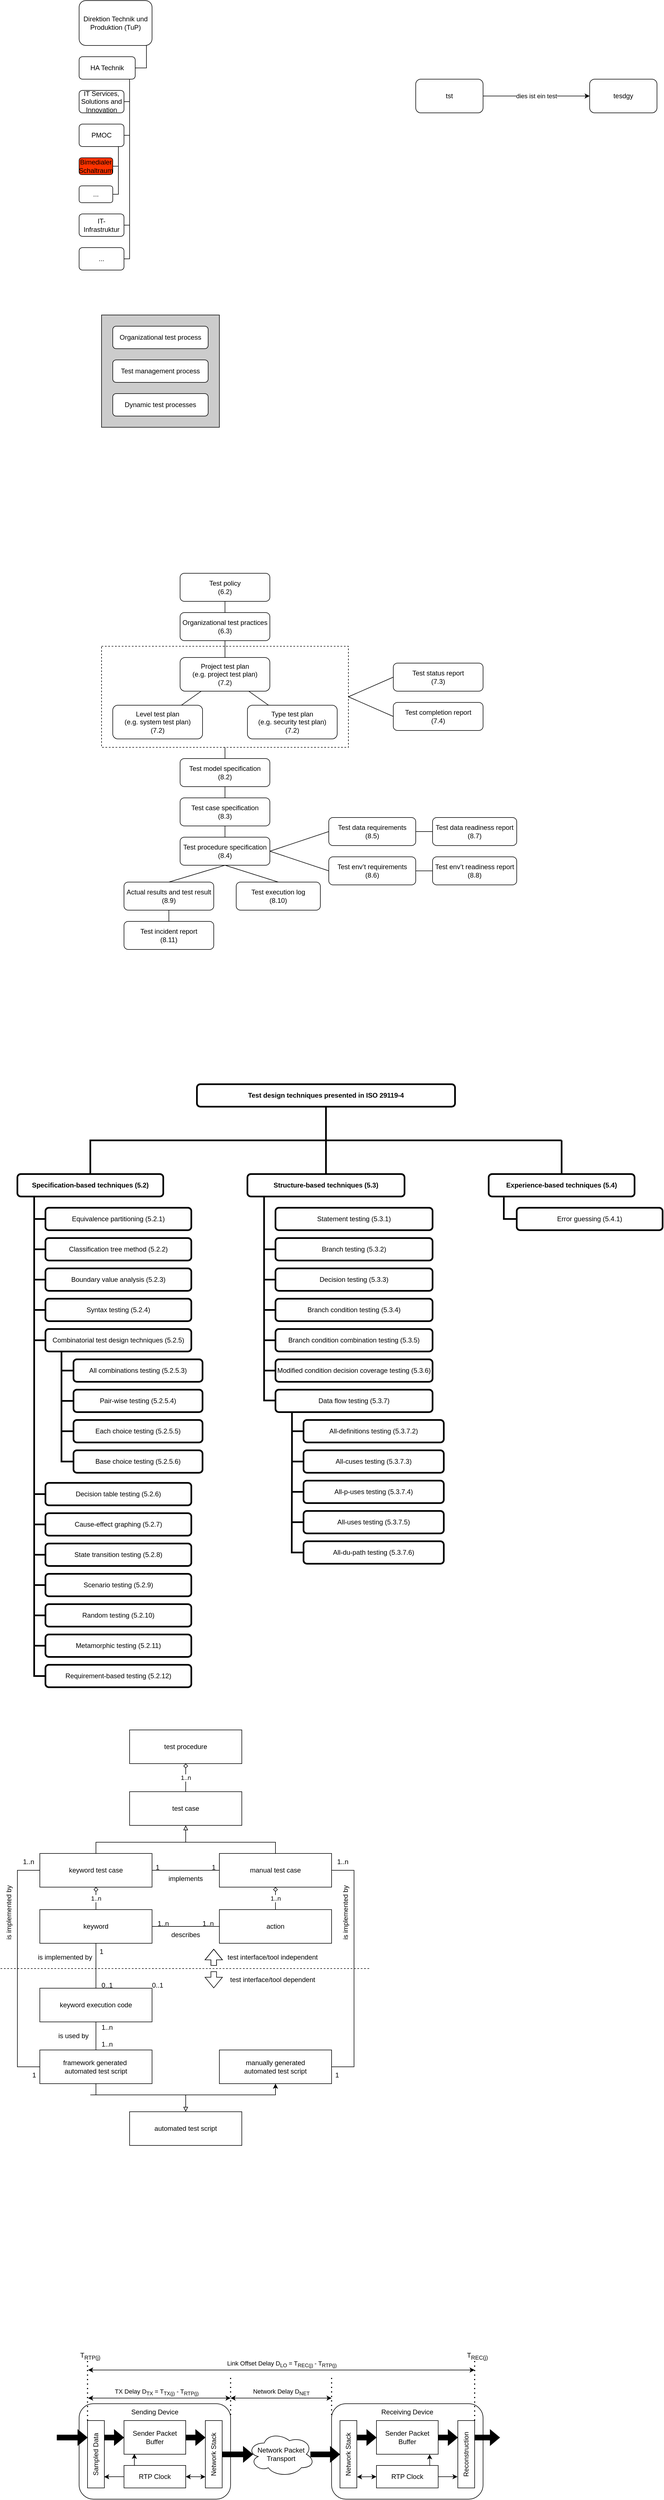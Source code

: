 <mxfile version="28.1.1">
  <diagram name="Seite-1" id="TvuDI8QwhE15kElaz38e">
    <mxGraphModel dx="1071" dy="410" grid="1" gridSize="10" guides="1" tooltips="1" connect="1" arrows="1" fold="1" page="1" pageScale="1" pageWidth="827" pageHeight="1169" math="0" shadow="0">
      <root>
        <mxCell id="0" />
        <mxCell id="GiZz-HR4AVTah3v7BY4u-3" value="Organigramm" parent="0" />
        <mxCell id="GiZz-HR4AVTah3v7BY4u-19" style="edgeStyle=orthogonalEdgeStyle;rounded=0;orthogonalLoop=1;jettySize=auto;html=1;exitX=1;exitY=0.5;exitDx=0;exitDy=0;entryX=0.845;entryY=1.002;entryDx=0;entryDy=0;entryPerimeter=0;endArrow=none;endFill=0;" parent="GiZz-HR4AVTah3v7BY4u-3" source="GiZz-HR4AVTah3v7BY4u-4" target="GiZz-HR4AVTah3v7BY4u-5" edge="1">
          <mxGeometry relative="1" as="geometry">
            <mxPoint x="410.0" y="110.035" as="targetPoint" />
          </mxGeometry>
        </mxCell>
        <mxCell id="GiZz-HR4AVTah3v7BY4u-4" value="HA Technik" style="rounded=1;whiteSpace=wrap;html=1;" parent="GiZz-HR4AVTah3v7BY4u-3" vertex="1">
          <mxGeometry x="300" y="100" width="100" height="40" as="geometry" />
        </mxCell>
        <mxCell id="GiZz-HR4AVTah3v7BY4u-5" value="Direktion Technik und Produktion (TuP)" style="rounded=1;whiteSpace=wrap;html=1;" parent="GiZz-HR4AVTah3v7BY4u-3" vertex="1">
          <mxGeometry x="300" width="130" height="80" as="geometry" />
        </mxCell>
        <mxCell id="GiZz-HR4AVTah3v7BY4u-21" style="edgeStyle=orthogonalEdgeStyle;rounded=0;orthogonalLoop=1;jettySize=auto;html=1;exitX=1;exitY=0.5;exitDx=0;exitDy=0;endArrow=none;endFill=0;" parent="GiZz-HR4AVTah3v7BY4u-3" source="GiZz-HR4AVTah3v7BY4u-11" edge="1">
          <mxGeometry relative="1" as="geometry">
            <mxPoint x="390" y="180" as="targetPoint" />
            <Array as="points">
              <mxPoint x="390" y="240" />
            </Array>
          </mxGeometry>
        </mxCell>
        <mxCell id="GiZz-HR4AVTah3v7BY4u-11" value="PMOC" style="rounded=1;whiteSpace=wrap;html=1;" parent="GiZz-HR4AVTah3v7BY4u-3" vertex="1">
          <mxGeometry x="300" y="220" width="80" height="40" as="geometry" />
        </mxCell>
        <mxCell id="GiZz-HR4AVTah3v7BY4u-12" value="IT Services, Solutions and Innovation" style="rounded=1;whiteSpace=wrap;html=1;" parent="GiZz-HR4AVTah3v7BY4u-3" vertex="1">
          <mxGeometry x="300" y="160" width="80" height="40" as="geometry" />
        </mxCell>
        <mxCell id="GiZz-HR4AVTah3v7BY4u-23" style="edgeStyle=orthogonalEdgeStyle;rounded=0;orthogonalLoop=1;jettySize=auto;html=1;exitX=1;exitY=0.5;exitDx=0;exitDy=0;endArrow=none;endFill=0;" parent="GiZz-HR4AVTah3v7BY4u-3" source="GiZz-HR4AVTah3v7BY4u-13" edge="1">
          <mxGeometry relative="1" as="geometry">
            <mxPoint x="390" y="240" as="targetPoint" />
            <Array as="points">
              <mxPoint x="390" y="400" />
            </Array>
          </mxGeometry>
        </mxCell>
        <mxCell id="GiZz-HR4AVTah3v7BY4u-13" value="IT-Infrastruktur" style="rounded=1;whiteSpace=wrap;html=1;" parent="GiZz-HR4AVTah3v7BY4u-3" vertex="1">
          <mxGeometry x="300" y="380" width="80" height="40" as="geometry" />
        </mxCell>
        <mxCell id="GiZz-HR4AVTah3v7BY4u-14" value="Bimedialer Schaltraum" style="rounded=1;whiteSpace=wrap;html=1;fillColor=#FF3300;" parent="GiZz-HR4AVTah3v7BY4u-3" vertex="1">
          <mxGeometry x="300" y="280" width="60" height="30" as="geometry" />
        </mxCell>
        <mxCell id="GiZz-HR4AVTah3v7BY4u-15" value="..." style="rounded=1;whiteSpace=wrap;html=1;" parent="GiZz-HR4AVTah3v7BY4u-3" vertex="1">
          <mxGeometry x="300" y="330" width="60" height="30" as="geometry" />
        </mxCell>
        <mxCell id="GiZz-HR4AVTah3v7BY4u-20" style="edgeStyle=orthogonalEdgeStyle;rounded=0;orthogonalLoop=1;jettySize=auto;html=1;exitX=1;exitY=0.5;exitDx=0;exitDy=0;entryX=0.902;entryY=0.993;entryDx=0;entryDy=0;entryPerimeter=0;endArrow=none;endFill=0;" parent="GiZz-HR4AVTah3v7BY4u-3" source="GiZz-HR4AVTah3v7BY4u-12" target="GiZz-HR4AVTah3v7BY4u-4" edge="1">
          <mxGeometry relative="1" as="geometry">
            <Array as="points">
              <mxPoint x="390" y="180" />
              <mxPoint x="390" y="140" />
              <mxPoint x="390" y="140" />
            </Array>
          </mxGeometry>
        </mxCell>
        <mxCell id="GiZz-HR4AVTah3v7BY4u-24" style="edgeStyle=orthogonalEdgeStyle;rounded=0;orthogonalLoop=1;jettySize=auto;html=1;exitX=1;exitY=0.5;exitDx=0;exitDy=0;endArrow=none;endFill=0;" parent="GiZz-HR4AVTah3v7BY4u-3" source="GiZz-HR4AVTah3v7BY4u-22" edge="1">
          <mxGeometry relative="1" as="geometry">
            <mxPoint x="390" y="400" as="targetPoint" />
            <Array as="points">
              <mxPoint x="390" y="460" />
            </Array>
          </mxGeometry>
        </mxCell>
        <mxCell id="GiZz-HR4AVTah3v7BY4u-22" value="..." style="rounded=1;whiteSpace=wrap;html=1;" parent="GiZz-HR4AVTah3v7BY4u-3" vertex="1">
          <mxGeometry x="300" y="440" width="80" height="40" as="geometry" />
        </mxCell>
        <mxCell id="GiZz-HR4AVTah3v7BY4u-25" style="edgeStyle=orthogonalEdgeStyle;rounded=0;orthogonalLoop=1;jettySize=auto;html=1;exitX=1;exitY=0.5;exitDx=0;exitDy=0;endArrow=none;endFill=0;entryX=0.875;entryY=1.005;entryDx=0;entryDy=0;entryPerimeter=0;" parent="GiZz-HR4AVTah3v7BY4u-3" source="GiZz-HR4AVTah3v7BY4u-14" target="GiZz-HR4AVTah3v7BY4u-11" edge="1">
          <mxGeometry relative="1" as="geometry">
            <mxPoint x="370" y="280" as="targetPoint" />
          </mxGeometry>
        </mxCell>
        <mxCell id="GiZz-HR4AVTah3v7BY4u-28" style="edgeStyle=orthogonalEdgeStyle;rounded=0;orthogonalLoop=1;jettySize=auto;html=1;endArrow=none;endFill=0;" parent="GiZz-HR4AVTah3v7BY4u-3" source="GiZz-HR4AVTah3v7BY4u-15" edge="1">
          <mxGeometry relative="1" as="geometry">
            <mxPoint x="370" y="260" as="targetPoint" />
            <Array as="points">
              <mxPoint x="370" y="345" />
              <mxPoint x="370" y="295" />
            </Array>
          </mxGeometry>
        </mxCell>
        <mxCell id="GiZz-HR4AVTah3v7BY4u-7" value="Test" parent="0" />
        <mxCell id="EsfG2RAU68H6bWReub03-45" value="dies ist ein test" style="edgeStyle=orthogonalEdgeStyle;rounded=0;orthogonalLoop=1;jettySize=auto;html=1;exitX=1;exitY=0.5;exitDx=0;exitDy=0;" parent="GiZz-HR4AVTah3v7BY4u-7" source="EsfG2RAU68H6bWReub03-43" target="EsfG2RAU68H6bWReub03-44" edge="1">
          <mxGeometry relative="1" as="geometry" />
        </mxCell>
        <mxCell id="EsfG2RAU68H6bWReub03-43" value="tst" style="rounded=1;whiteSpace=wrap;html=1;" parent="GiZz-HR4AVTah3v7BY4u-7" vertex="1">
          <mxGeometry x="900" y="140" width="120" height="60" as="geometry" />
        </mxCell>
        <mxCell id="EsfG2RAU68H6bWReub03-44" value="tesdgy" style="rounded=1;whiteSpace=wrap;html=1;" parent="GiZz-HR4AVTah3v7BY4u-7" vertex="1">
          <mxGeometry x="1210" y="140" width="120" height="60" as="geometry" />
        </mxCell>
        <mxCell id="WsCw_bzVPhmdkuJ8D12H-0" value="multi_layer_test_process" parent="0" />
        <mxCell id="WsCw_bzVPhmdkuJ8D12H-5" value="" style="rounded=0;whiteSpace=wrap;html=1;fillColor=#CCCCCC;strokeColor=#000000;" parent="WsCw_bzVPhmdkuJ8D12H-0" vertex="1">
          <mxGeometry x="340" y="560" width="210" height="200" as="geometry" />
        </mxCell>
        <mxCell id="WsCw_bzVPhmdkuJ8D12H-1" value="Organizational test process" style="rounded=1;whiteSpace=wrap;html=1;" parent="WsCw_bzVPhmdkuJ8D12H-0" vertex="1">
          <mxGeometry x="360" y="580" width="170" height="40" as="geometry" />
        </mxCell>
        <mxCell id="WsCw_bzVPhmdkuJ8D12H-2" value="Test management process" style="rounded=1;whiteSpace=wrap;html=1;" parent="WsCw_bzVPhmdkuJ8D12H-0" vertex="1">
          <mxGeometry x="360" y="640" width="170" height="40" as="geometry" />
        </mxCell>
        <mxCell id="WsCw_bzVPhmdkuJ8D12H-3" value="Dynamic test processes" style="rounded=1;whiteSpace=wrap;html=1;" parent="WsCw_bzVPhmdkuJ8D12H-0" vertex="1">
          <mxGeometry x="360" y="700" width="170" height="40" as="geometry" />
        </mxCell>
        <mxCell id="EsfG2RAU68H6bWReub03-0" value="overview_test_documentation" parent="0" />
        <mxCell id="EsfG2RAU68H6bWReub03-34" value="" style="rounded=0;whiteSpace=wrap;html=1;fillColor=none;dashed=1;" parent="EsfG2RAU68H6bWReub03-0" vertex="1">
          <mxGeometry x="340" y="1150" width="440" height="180" as="geometry" />
        </mxCell>
        <mxCell id="EsfG2RAU68H6bWReub03-1" value="Test policy&#xa;(6.2)" style="rounded=1;whiteSpace=wrap;html=1;" parent="EsfG2RAU68H6bWReub03-0" vertex="1">
          <mxGeometry x="480" y="1020" width="160" height="50" as="geometry" />
        </mxCell>
        <mxCell id="EsfG2RAU68H6bWReub03-2" value="Organizational test practices&#xa;(6.3)" style="rounded=1;whiteSpace=wrap;html=1;" parent="EsfG2RAU68H6bWReub03-0" vertex="1">
          <mxGeometry x="480" y="1090" width="160" height="50" as="geometry" />
        </mxCell>
        <mxCell id="EsfG2RAU68H6bWReub03-3" style="endArrow=none;endFill=0;" parent="EsfG2RAU68H6bWReub03-0" source="EsfG2RAU68H6bWReub03-1" target="EsfG2RAU68H6bWReub03-2" edge="1">
          <mxGeometry relative="1" as="geometry" />
        </mxCell>
        <mxCell id="EsfG2RAU68H6bWReub03-4" value="Project test plan&#xa;(e.g. project test plan)&#xa;(7.2)" style="rounded=1;whiteSpace=wrap;html=1;" parent="EsfG2RAU68H6bWReub03-0" vertex="1">
          <mxGeometry x="480" y="1170" width="160" height="60" as="geometry" />
        </mxCell>
        <mxCell id="EsfG2RAU68H6bWReub03-5" style="endArrow=none;endFill=0;" parent="EsfG2RAU68H6bWReub03-0" source="EsfG2RAU68H6bWReub03-2" target="EsfG2RAU68H6bWReub03-4" edge="1">
          <mxGeometry relative="1" as="geometry" />
        </mxCell>
        <mxCell id="EsfG2RAU68H6bWReub03-6" value="Level test plan&#xa;(e.g. system test plan)&#xa;(7.2)" style="rounded=1;whiteSpace=wrap;html=1;" parent="EsfG2RAU68H6bWReub03-0" vertex="1">
          <mxGeometry x="360" y="1255" width="160" height="60" as="geometry" />
        </mxCell>
        <mxCell id="EsfG2RAU68H6bWReub03-7" style="endArrow=none;endFill=0;" parent="EsfG2RAU68H6bWReub03-0" source="EsfG2RAU68H6bWReub03-4" target="EsfG2RAU68H6bWReub03-6" edge="1">
          <mxGeometry relative="1" as="geometry" />
        </mxCell>
        <mxCell id="EsfG2RAU68H6bWReub03-8" value="Type test plan&#xa;(e.g. security test plan)&#xa;(7.2)" style="rounded=1;whiteSpace=wrap;html=1;" parent="EsfG2RAU68H6bWReub03-0" vertex="1">
          <mxGeometry x="600" y="1255" width="160" height="60" as="geometry" />
        </mxCell>
        <mxCell id="EsfG2RAU68H6bWReub03-9" style="endArrow=none;endFill=0;" parent="EsfG2RAU68H6bWReub03-0" source="EsfG2RAU68H6bWReub03-4" target="EsfG2RAU68H6bWReub03-8" edge="1">
          <mxGeometry relative="1" as="geometry" />
        </mxCell>
        <mxCell id="EsfG2RAU68H6bWReub03-10" value="Test status report&#xa;(7.3)" style="rounded=1;whiteSpace=wrap;html=1;" parent="EsfG2RAU68H6bWReub03-0" vertex="1">
          <mxGeometry x="860" y="1180" width="160" height="50" as="geometry" />
        </mxCell>
        <mxCell id="EsfG2RAU68H6bWReub03-12" value="Test completion report&#xa;(7.4)" style="rounded=1;whiteSpace=wrap;html=1;" parent="EsfG2RAU68H6bWReub03-0" vertex="1">
          <mxGeometry x="860" y="1250" width="160" height="50" as="geometry" />
        </mxCell>
        <mxCell id="EsfG2RAU68H6bWReub03-35" value="" style="edgeStyle=orthogonalEdgeStyle;rounded=0;orthogonalLoop=1;jettySize=auto;html=1;endArrow=none;endFill=0;" parent="EsfG2RAU68H6bWReub03-0" source="EsfG2RAU68H6bWReub03-14" target="EsfG2RAU68H6bWReub03-34" edge="1">
          <mxGeometry relative="1" as="geometry" />
        </mxCell>
        <mxCell id="EsfG2RAU68H6bWReub03-14" value="Test model specification&#xa;(8.2)" style="rounded=1;whiteSpace=wrap;html=1;" parent="EsfG2RAU68H6bWReub03-0" vertex="1">
          <mxGeometry x="480" y="1350" width="160" height="50" as="geometry" />
        </mxCell>
        <mxCell id="EsfG2RAU68H6bWReub03-16" value="Test case specification&#xa;(8.3)" style="rounded=1;whiteSpace=wrap;html=1;" parent="EsfG2RAU68H6bWReub03-0" vertex="1">
          <mxGeometry x="480" y="1420" width="160" height="50" as="geometry" />
        </mxCell>
        <mxCell id="EsfG2RAU68H6bWReub03-17" style="endArrow=none;endFill=0;" parent="EsfG2RAU68H6bWReub03-0" source="EsfG2RAU68H6bWReub03-14" target="EsfG2RAU68H6bWReub03-16" edge="1">
          <mxGeometry relative="1" as="geometry" />
        </mxCell>
        <mxCell id="EsfG2RAU68H6bWReub03-18" value="Test procedure specification&#xa;(8.4)" style="rounded=1;whiteSpace=wrap;html=1;" parent="EsfG2RAU68H6bWReub03-0" vertex="1">
          <mxGeometry x="480" y="1490" width="160" height="50" as="geometry" />
        </mxCell>
        <mxCell id="EsfG2RAU68H6bWReub03-19" style="endArrow=none;endFill=0;" parent="EsfG2RAU68H6bWReub03-0" source="EsfG2RAU68H6bWReub03-16" target="EsfG2RAU68H6bWReub03-18" edge="1">
          <mxGeometry relative="1" as="geometry" />
        </mxCell>
        <mxCell id="EsfG2RAU68H6bWReub03-20" value="Test data requirements&#xa;(8.5)" style="rounded=1;whiteSpace=wrap;html=1;" parent="EsfG2RAU68H6bWReub03-0" vertex="1">
          <mxGeometry x="745" y="1455" width="155" height="50" as="geometry" />
        </mxCell>
        <mxCell id="EsfG2RAU68H6bWReub03-22" value="Test env’t requirements&#xa;(8.6)" style="rounded=1;whiteSpace=wrap;html=1;" parent="EsfG2RAU68H6bWReub03-0" vertex="1">
          <mxGeometry x="745" y="1525" width="155" height="50" as="geometry" />
        </mxCell>
        <mxCell id="EsfG2RAU68H6bWReub03-24" value="Test data readiness report&#xa;(8.7)" style="rounded=1;whiteSpace=wrap;html=1;" parent="EsfG2RAU68H6bWReub03-0" vertex="1">
          <mxGeometry x="930" y="1455" width="150" height="50" as="geometry" />
        </mxCell>
        <mxCell id="EsfG2RAU68H6bWReub03-25" style="endArrow=none;endFill=0;" parent="EsfG2RAU68H6bWReub03-0" source="EsfG2RAU68H6bWReub03-20" target="EsfG2RAU68H6bWReub03-24" edge="1">
          <mxGeometry relative="1" as="geometry" />
        </mxCell>
        <mxCell id="EsfG2RAU68H6bWReub03-26" value="Test env’t readiness report&#xa;(8.8)" style="rounded=1;whiteSpace=wrap;html=1;" parent="EsfG2RAU68H6bWReub03-0" vertex="1">
          <mxGeometry x="930" y="1525" width="150" height="50" as="geometry" />
        </mxCell>
        <mxCell id="EsfG2RAU68H6bWReub03-27" style="endArrow=none;endFill=0;" parent="EsfG2RAU68H6bWReub03-0" source="EsfG2RAU68H6bWReub03-22" target="EsfG2RAU68H6bWReub03-26" edge="1">
          <mxGeometry relative="1" as="geometry" />
        </mxCell>
        <mxCell id="EsfG2RAU68H6bWReub03-28" value="Actual results and test result&#xa;(8.9)" style="rounded=1;whiteSpace=wrap;html=1;" parent="EsfG2RAU68H6bWReub03-0" vertex="1">
          <mxGeometry x="380" y="1570" width="160" height="50" as="geometry" />
        </mxCell>
        <mxCell id="EsfG2RAU68H6bWReub03-30" value="Test execution log&#xa;(8.10)" style="rounded=1;whiteSpace=wrap;html=1;" parent="EsfG2RAU68H6bWReub03-0" vertex="1">
          <mxGeometry x="580" y="1570" width="150" height="50" as="geometry" />
        </mxCell>
        <mxCell id="EsfG2RAU68H6bWReub03-32" value="Test incident report&#xa;(8.11)" style="rounded=1;whiteSpace=wrap;html=1;" parent="EsfG2RAU68H6bWReub03-0" vertex="1">
          <mxGeometry x="380" y="1640" width="160" height="50" as="geometry" />
        </mxCell>
        <mxCell id="EsfG2RAU68H6bWReub03-33" style="endArrow=none;endFill=0;" parent="EsfG2RAU68H6bWReub03-0" source="EsfG2RAU68H6bWReub03-28" target="EsfG2RAU68H6bWReub03-32" edge="1">
          <mxGeometry relative="1" as="geometry" />
        </mxCell>
        <mxCell id="EsfG2RAU68H6bWReub03-37" value="" style="endArrow=none;html=1;rounded=0;entryX=0;entryY=0.5;entryDx=0;entryDy=0;exitX=1;exitY=0.5;exitDx=0;exitDy=0;" parent="EsfG2RAU68H6bWReub03-0" source="EsfG2RAU68H6bWReub03-34" target="EsfG2RAU68H6bWReub03-10" edge="1">
          <mxGeometry width="50" height="50" relative="1" as="geometry">
            <mxPoint x="800" y="1220" as="sourcePoint" />
            <mxPoint x="830" y="1200" as="targetPoint" />
          </mxGeometry>
        </mxCell>
        <mxCell id="EsfG2RAU68H6bWReub03-38" value="" style="endArrow=none;html=1;rounded=0;entryX=0;entryY=0.5;entryDx=0;entryDy=0;exitX=1;exitY=0.5;exitDx=0;exitDy=0;" parent="EsfG2RAU68H6bWReub03-0" source="EsfG2RAU68H6bWReub03-34" target="EsfG2RAU68H6bWReub03-12" edge="1">
          <mxGeometry width="50" height="50" relative="1" as="geometry">
            <mxPoint x="820" y="1270" as="sourcePoint" />
            <mxPoint x="890" y="1300" as="targetPoint" />
          </mxGeometry>
        </mxCell>
        <mxCell id="EsfG2RAU68H6bWReub03-39" value="" style="endArrow=none;html=1;rounded=0;exitX=1;exitY=0.5;exitDx=0;exitDy=0;entryX=0;entryY=0.5;entryDx=0;entryDy=0;" parent="EsfG2RAU68H6bWReub03-0" source="EsfG2RAU68H6bWReub03-18" target="EsfG2RAU68H6bWReub03-20" edge="1">
          <mxGeometry width="50" height="50" relative="1" as="geometry">
            <mxPoint x="680" y="1520" as="sourcePoint" />
            <mxPoint x="730" y="1470" as="targetPoint" />
          </mxGeometry>
        </mxCell>
        <mxCell id="EsfG2RAU68H6bWReub03-40" value="" style="endArrow=none;html=1;rounded=0;exitX=1;exitY=0.5;exitDx=0;exitDy=0;entryX=0;entryY=0.5;entryDx=0;entryDy=0;" parent="EsfG2RAU68H6bWReub03-0" source="EsfG2RAU68H6bWReub03-18" target="EsfG2RAU68H6bWReub03-22" edge="1">
          <mxGeometry width="50" height="50" relative="1" as="geometry">
            <mxPoint x="680" y="1575" as="sourcePoint" />
            <mxPoint x="770" y="1540" as="targetPoint" />
          </mxGeometry>
        </mxCell>
        <mxCell id="EsfG2RAU68H6bWReub03-41" value="" style="endArrow=none;html=1;rounded=0;exitX=0.5;exitY=0;exitDx=0;exitDy=0;entryX=0.5;entryY=1;entryDx=0;entryDy=0;" parent="EsfG2RAU68H6bWReub03-0" source="EsfG2RAU68H6bWReub03-28" target="EsfG2RAU68H6bWReub03-18" edge="1">
          <mxGeometry width="50" height="50" relative="1" as="geometry">
            <mxPoint x="390" y="1505" as="sourcePoint" />
            <mxPoint x="480" y="1470" as="targetPoint" />
          </mxGeometry>
        </mxCell>
        <mxCell id="EsfG2RAU68H6bWReub03-42" value="" style="endArrow=none;html=1;rounded=0;exitX=0.5;exitY=1;exitDx=0;exitDy=0;entryX=0.5;entryY=0;entryDx=0;entryDy=0;" parent="EsfG2RAU68H6bWReub03-0" source="EsfG2RAU68H6bWReub03-18" target="EsfG2RAU68H6bWReub03-30" edge="1">
          <mxGeometry width="50" height="50" relative="1" as="geometry">
            <mxPoint x="600" y="1575" as="sourcePoint" />
            <mxPoint x="690" y="1540" as="targetPoint" />
          </mxGeometry>
        </mxCell>
        <mxCell id="90rD-m18CI-h1yrzqptm-0" value="struktur_iso29119-4" parent="0" />
        <mxCell id="90rD-m18CI-h1yrzqptm-3" value="Test design techniques presented in ISO 29119-4" style="rounded=1;whiteSpace=wrap;html=1;align=center;fontStyle=1;strokeWidth=3;" parent="90rD-m18CI-h1yrzqptm-0" vertex="1">
          <mxGeometry x="510" y="1930" width="460" height="40" as="geometry" />
        </mxCell>
        <mxCell id="90rD-m18CI-h1yrzqptm-85" style="edgeStyle=orthogonalEdgeStyle;rounded=0;orthogonalLoop=1;jettySize=auto;html=1;exitX=0.115;exitY=0.964;exitDx=0;exitDy=0;exitPerimeter=0;entryX=0;entryY=0.5;entryDx=0;entryDy=0;endArrow=none;endFill=0;strokeWidth=3;" parent="90rD-m18CI-h1yrzqptm-0" source="90rD-m18CI-h1yrzqptm-4" target="90rD-m18CI-h1yrzqptm-25" edge="1">
          <mxGeometry relative="1" as="geometry">
            <mxPoint x="220" y="2980" as="targetPoint" />
          </mxGeometry>
        </mxCell>
        <mxCell id="90rD-m18CI-h1yrzqptm-4" value="Specification-based techniques (5.2)" style="rounded=1;whiteSpace=wrap;html=1;align=center;fontStyle=1;strokeWidth=3;" parent="90rD-m18CI-h1yrzqptm-0" vertex="1">
          <mxGeometry x="190" y="2090" width="260" height="40" as="geometry" />
        </mxCell>
        <mxCell id="90rD-m18CI-h1yrzqptm-70" style="edgeStyle=orthogonalEdgeStyle;rounded=0;orthogonalLoop=1;jettySize=auto;html=1;exitX=0.5;exitY=0;exitDx=0;exitDy=0;entryX=0.5;entryY=1;entryDx=0;entryDy=0;endArrow=none;endFill=0;strokeWidth=3;" parent="90rD-m18CI-h1yrzqptm-0" source="90rD-m18CI-h1yrzqptm-5" target="90rD-m18CI-h1yrzqptm-3" edge="1">
          <mxGeometry relative="1" as="geometry" />
        </mxCell>
        <mxCell id="90rD-m18CI-h1yrzqptm-73" style="edgeStyle=orthogonalEdgeStyle;rounded=0;orthogonalLoop=1;jettySize=auto;html=1;exitX=0.106;exitY=1;exitDx=0;exitDy=0;exitPerimeter=0;endArrow=none;endFill=0;entryX=0;entryY=0.5;entryDx=0;entryDy=0;strokeWidth=3;" parent="90rD-m18CI-h1yrzqptm-0" source="90rD-m18CI-h1yrzqptm-5" edge="1">
          <mxGeometry relative="1" as="geometry">
            <mxPoint x="660" y="2493.2" as="targetPoint" />
            <mxPoint x="639.4" y="2130" as="sourcePoint" />
            <Array as="points">
              <mxPoint x="630" y="2493" />
            </Array>
          </mxGeometry>
        </mxCell>
        <mxCell id="90rD-m18CI-h1yrzqptm-5" value="Structure-based techniques (5.3)" style="rounded=1;whiteSpace=wrap;html=1;align=center;fontStyle=1;strokeWidth=3;" parent="90rD-m18CI-h1yrzqptm-0" vertex="1">
          <mxGeometry x="600" y="2090" width="280" height="40" as="geometry" />
        </mxCell>
        <mxCell id="90rD-m18CI-h1yrzqptm-71" style="edgeStyle=orthogonalEdgeStyle;rounded=0;orthogonalLoop=1;jettySize=auto;html=1;exitX=0.5;exitY=0;exitDx=0;exitDy=0;startArrow=none;startFill=0;endArrow=none;endFill=0;strokeWidth=3;" parent="90rD-m18CI-h1yrzqptm-0" source="90rD-m18CI-h1yrzqptm-6" edge="1">
          <mxGeometry relative="1" as="geometry">
            <mxPoint x="1160" y="2030" as="targetPoint" />
          </mxGeometry>
        </mxCell>
        <mxCell id="90rD-m18CI-h1yrzqptm-6" value="Experience-based techniques (5.4)" style="rounded=1;whiteSpace=wrap;html=1;align=center;fontStyle=1;strokeWidth=3;" parent="90rD-m18CI-h1yrzqptm-0" vertex="1">
          <mxGeometry x="1030" y="2090" width="260" height="40" as="geometry" />
        </mxCell>
        <mxCell id="90rD-m18CI-h1yrzqptm-100" style="edgeStyle=orthogonalEdgeStyle;rounded=0;orthogonalLoop=1;jettySize=auto;html=1;endArrow=none;endFill=0;strokeWidth=3;" parent="90rD-m18CI-h1yrzqptm-0" source="90rD-m18CI-h1yrzqptm-10" edge="1">
          <mxGeometry relative="1" as="geometry">
            <mxPoint x="220" y="2170" as="targetPoint" />
          </mxGeometry>
        </mxCell>
        <mxCell id="90rD-m18CI-h1yrzqptm-10" value="Equivalence partitioning (5.2.1)" style="rounded=1;whiteSpace=wrap;html=1;strokeWidth=3;" parent="90rD-m18CI-h1yrzqptm-0" vertex="1">
          <mxGeometry x="240" y="2150" width="260" height="40" as="geometry" />
        </mxCell>
        <mxCell id="90rD-m18CI-h1yrzqptm-99" style="edgeStyle=orthogonalEdgeStyle;rounded=0;orthogonalLoop=1;jettySize=auto;html=1;endArrow=none;endFill=0;strokeWidth=3;" parent="90rD-m18CI-h1yrzqptm-0" source="90rD-m18CI-h1yrzqptm-11" edge="1">
          <mxGeometry relative="1" as="geometry">
            <mxPoint x="220" y="2224" as="targetPoint" />
          </mxGeometry>
        </mxCell>
        <mxCell id="90rD-m18CI-h1yrzqptm-11" value="Classification tree method (5.2.2)" style="rounded=1;whiteSpace=wrap;html=1;strokeWidth=3;" parent="90rD-m18CI-h1yrzqptm-0" vertex="1">
          <mxGeometry x="240" y="2204" width="260" height="40" as="geometry" />
        </mxCell>
        <mxCell id="90rD-m18CI-h1yrzqptm-98" style="edgeStyle=orthogonalEdgeStyle;rounded=0;orthogonalLoop=1;jettySize=auto;html=1;endArrow=none;endFill=0;strokeWidth=3;" parent="90rD-m18CI-h1yrzqptm-0" source="90rD-m18CI-h1yrzqptm-12" edge="1">
          <mxGeometry relative="1" as="geometry">
            <mxPoint x="220" y="2278" as="targetPoint" />
          </mxGeometry>
        </mxCell>
        <mxCell id="90rD-m18CI-h1yrzqptm-12" value="Boundary value analysis (5.2.3)" style="rounded=1;whiteSpace=wrap;html=1;strokeWidth=3;" parent="90rD-m18CI-h1yrzqptm-0" vertex="1">
          <mxGeometry x="240" y="2258" width="260" height="40" as="geometry" />
        </mxCell>
        <mxCell id="90rD-m18CI-h1yrzqptm-97" style="edgeStyle=orthogonalEdgeStyle;rounded=0;orthogonalLoop=1;jettySize=auto;html=1;endArrow=none;endFill=0;strokeWidth=3;" parent="90rD-m18CI-h1yrzqptm-0" source="90rD-m18CI-h1yrzqptm-13" edge="1">
          <mxGeometry relative="1" as="geometry">
            <mxPoint x="230" y="2332" as="targetPoint" />
          </mxGeometry>
        </mxCell>
        <mxCell id="90rD-m18CI-h1yrzqptm-13" value="Syntax testing (5.2.4)" style="rounded=1;whiteSpace=wrap;html=1;strokeWidth=3;" parent="90rD-m18CI-h1yrzqptm-0" vertex="1">
          <mxGeometry x="240" y="2312" width="260" height="40" as="geometry" />
        </mxCell>
        <mxCell id="90rD-m18CI-h1yrzqptm-92" style="edgeStyle=orthogonalEdgeStyle;rounded=0;orthogonalLoop=1;jettySize=auto;html=1;exitX=0.11;exitY=0.972;exitDx=0;exitDy=0;entryX=0;entryY=0.5;entryDx=0;entryDy=0;exitPerimeter=0;endArrow=none;endFill=0;strokeWidth=3;" parent="90rD-m18CI-h1yrzqptm-0" source="90rD-m18CI-h1yrzqptm-14" target="90rD-m18CI-h1yrzqptm-18" edge="1">
          <mxGeometry relative="1" as="geometry" />
        </mxCell>
        <mxCell id="90rD-m18CI-h1yrzqptm-96" style="edgeStyle=orthogonalEdgeStyle;rounded=0;orthogonalLoop=1;jettySize=auto;html=1;endArrow=none;endFill=0;strokeWidth=3;" parent="90rD-m18CI-h1yrzqptm-0" source="90rD-m18CI-h1yrzqptm-14" edge="1">
          <mxGeometry relative="1" as="geometry">
            <mxPoint x="220" y="2386" as="targetPoint" />
          </mxGeometry>
        </mxCell>
        <mxCell id="90rD-m18CI-h1yrzqptm-14" value="Combinatorial test design techniques (5.2.5)" style="rounded=1;whiteSpace=wrap;html=1;strokeWidth=3;" parent="90rD-m18CI-h1yrzqptm-0" vertex="1">
          <mxGeometry x="240" y="2366" width="260" height="40" as="geometry" />
        </mxCell>
        <mxCell id="90rD-m18CI-h1yrzqptm-95" style="edgeStyle=orthogonalEdgeStyle;rounded=0;orthogonalLoop=1;jettySize=auto;html=1;endArrow=none;endFill=0;strokeWidth=3;" parent="90rD-m18CI-h1yrzqptm-0" source="90rD-m18CI-h1yrzqptm-15" edge="1">
          <mxGeometry relative="1" as="geometry">
            <mxPoint x="270" y="2440" as="targetPoint" />
          </mxGeometry>
        </mxCell>
        <mxCell id="90rD-m18CI-h1yrzqptm-15" value="All combinations testing (5.2.5.3)" style="rounded=1;whiteSpace=wrap;html=1;strokeWidth=3;" parent="90rD-m18CI-h1yrzqptm-0" vertex="1">
          <mxGeometry x="290" y="2420" width="230" height="40" as="geometry" />
        </mxCell>
        <mxCell id="90rD-m18CI-h1yrzqptm-94" style="edgeStyle=orthogonalEdgeStyle;rounded=0;orthogonalLoop=1;jettySize=auto;html=1;endArrow=none;endFill=0;strokeWidth=3;" parent="90rD-m18CI-h1yrzqptm-0" source="90rD-m18CI-h1yrzqptm-16" edge="1">
          <mxGeometry relative="1" as="geometry">
            <mxPoint x="280" y="2494" as="targetPoint" />
          </mxGeometry>
        </mxCell>
        <mxCell id="90rD-m18CI-h1yrzqptm-16" value="Pair-wise testing (5.2.5.4)" style="rounded=1;whiteSpace=wrap;html=1;strokeWidth=3;" parent="90rD-m18CI-h1yrzqptm-0" vertex="1">
          <mxGeometry x="290" y="2474" width="230" height="40" as="geometry" />
        </mxCell>
        <mxCell id="90rD-m18CI-h1yrzqptm-93" style="edgeStyle=orthogonalEdgeStyle;rounded=0;orthogonalLoop=1;jettySize=auto;html=1;endArrow=none;endFill=0;strokeWidth=3;" parent="90rD-m18CI-h1yrzqptm-0" source="90rD-m18CI-h1yrzqptm-17" edge="1">
          <mxGeometry relative="1" as="geometry">
            <mxPoint x="270" y="2548" as="targetPoint" />
          </mxGeometry>
        </mxCell>
        <mxCell id="90rD-m18CI-h1yrzqptm-17" value="Each choice testing (5.2.5.5)" style="rounded=1;whiteSpace=wrap;html=1;strokeWidth=3;" parent="90rD-m18CI-h1yrzqptm-0" vertex="1">
          <mxGeometry x="290" y="2528" width="230" height="40" as="geometry" />
        </mxCell>
        <mxCell id="90rD-m18CI-h1yrzqptm-18" value="Base choice testing (5.2.5.6)" style="rounded=1;whiteSpace=wrap;html=1;strokeWidth=3;" parent="90rD-m18CI-h1yrzqptm-0" vertex="1">
          <mxGeometry x="290" y="2582" width="230" height="40" as="geometry" />
        </mxCell>
        <mxCell id="90rD-m18CI-h1yrzqptm-91" style="edgeStyle=orthogonalEdgeStyle;rounded=0;orthogonalLoop=1;jettySize=auto;html=1;endArrow=none;endFill=0;strokeWidth=3;" parent="90rD-m18CI-h1yrzqptm-0" source="90rD-m18CI-h1yrzqptm-19" edge="1">
          <mxGeometry relative="1" as="geometry">
            <mxPoint x="220" y="2660" as="targetPoint" />
          </mxGeometry>
        </mxCell>
        <mxCell id="90rD-m18CI-h1yrzqptm-19" value="Decision table testing (5.2.6)" style="rounded=1;whiteSpace=wrap;html=1;strokeWidth=3;" parent="90rD-m18CI-h1yrzqptm-0" vertex="1">
          <mxGeometry x="240" y="2640" width="260" height="40" as="geometry" />
        </mxCell>
        <mxCell id="90rD-m18CI-h1yrzqptm-90" style="edgeStyle=orthogonalEdgeStyle;rounded=0;orthogonalLoop=1;jettySize=auto;html=1;exitX=0;exitY=0.5;exitDx=0;exitDy=0;endArrow=none;endFill=0;strokeWidth=3;" parent="90rD-m18CI-h1yrzqptm-0" source="90rD-m18CI-h1yrzqptm-20" edge="1">
          <mxGeometry relative="1" as="geometry">
            <mxPoint x="220" y="2714.056" as="targetPoint" />
          </mxGeometry>
        </mxCell>
        <mxCell id="90rD-m18CI-h1yrzqptm-20" value="Cause-effect graphing (5.2.7)" style="rounded=1;whiteSpace=wrap;html=1;strokeWidth=3;" parent="90rD-m18CI-h1yrzqptm-0" vertex="1">
          <mxGeometry x="240" y="2694" width="260" height="40" as="geometry" />
        </mxCell>
        <mxCell id="90rD-m18CI-h1yrzqptm-89" style="edgeStyle=orthogonalEdgeStyle;rounded=0;orthogonalLoop=1;jettySize=auto;html=1;endArrow=none;endFill=0;strokeWidth=3;" parent="90rD-m18CI-h1yrzqptm-0" source="90rD-m18CI-h1yrzqptm-21" edge="1">
          <mxGeometry relative="1" as="geometry">
            <mxPoint x="220" y="2768" as="targetPoint" />
          </mxGeometry>
        </mxCell>
        <mxCell id="90rD-m18CI-h1yrzqptm-21" value="State transition testing (5.2.8)" style="rounded=1;whiteSpace=wrap;html=1;strokeWidth=3;" parent="90rD-m18CI-h1yrzqptm-0" vertex="1">
          <mxGeometry x="240" y="2748" width="260" height="40" as="geometry" />
        </mxCell>
        <mxCell id="90rD-m18CI-h1yrzqptm-88" style="edgeStyle=orthogonalEdgeStyle;rounded=0;orthogonalLoop=1;jettySize=auto;html=1;endArrow=none;endFill=0;strokeWidth=3;" parent="90rD-m18CI-h1yrzqptm-0" source="90rD-m18CI-h1yrzqptm-22" edge="1">
          <mxGeometry relative="1" as="geometry">
            <mxPoint x="220" y="2822" as="targetPoint" />
          </mxGeometry>
        </mxCell>
        <mxCell id="90rD-m18CI-h1yrzqptm-22" value="Scenario testing (5.2.9)" style="rounded=1;whiteSpace=wrap;html=1;strokeWidth=3;" parent="90rD-m18CI-h1yrzqptm-0" vertex="1">
          <mxGeometry x="240" y="2802" width="260" height="40" as="geometry" />
        </mxCell>
        <mxCell id="90rD-m18CI-h1yrzqptm-87" style="edgeStyle=orthogonalEdgeStyle;rounded=0;orthogonalLoop=1;jettySize=auto;html=1;endArrow=none;endFill=0;strokeWidth=3;" parent="90rD-m18CI-h1yrzqptm-0" source="90rD-m18CI-h1yrzqptm-23" edge="1">
          <mxGeometry relative="1" as="geometry">
            <mxPoint x="220" y="2876" as="targetPoint" />
          </mxGeometry>
        </mxCell>
        <mxCell id="90rD-m18CI-h1yrzqptm-23" value="Random testing (5.2.10)" style="rounded=1;whiteSpace=wrap;html=1;strokeWidth=3;" parent="90rD-m18CI-h1yrzqptm-0" vertex="1">
          <mxGeometry x="240" y="2856" width="260" height="40" as="geometry" />
        </mxCell>
        <mxCell id="90rD-m18CI-h1yrzqptm-86" style="edgeStyle=orthogonalEdgeStyle;rounded=0;orthogonalLoop=1;jettySize=auto;html=1;endArrow=none;endFill=0;strokeWidth=3;" parent="90rD-m18CI-h1yrzqptm-0" source="90rD-m18CI-h1yrzqptm-24" edge="1">
          <mxGeometry relative="1" as="geometry">
            <mxPoint x="220" y="2930" as="targetPoint" />
          </mxGeometry>
        </mxCell>
        <mxCell id="90rD-m18CI-h1yrzqptm-24" value="Metamorphic testing (5.2.11)" style="rounded=1;whiteSpace=wrap;html=1;strokeWidth=3;" parent="90rD-m18CI-h1yrzqptm-0" vertex="1">
          <mxGeometry x="240" y="2910" width="260" height="40" as="geometry" />
        </mxCell>
        <mxCell id="90rD-m18CI-h1yrzqptm-25" value="Requirement-based testing (5.2.12)" style="rounded=1;whiteSpace=wrap;html=1;strokeWidth=3;" parent="90rD-m18CI-h1yrzqptm-0" vertex="1">
          <mxGeometry x="240" y="2964" width="260" height="40" as="geometry" />
        </mxCell>
        <mxCell id="90rD-m18CI-h1yrzqptm-42" value="Statement testing (5.3.1)" style="rounded=1;whiteSpace=wrap;html=1;strokeWidth=3;" parent="90rD-m18CI-h1yrzqptm-0" vertex="1">
          <mxGeometry x="650" y="2150" width="280" height="40" as="geometry" />
        </mxCell>
        <mxCell id="90rD-m18CI-h1yrzqptm-78" style="edgeStyle=orthogonalEdgeStyle;rounded=0;orthogonalLoop=1;jettySize=auto;html=1;exitX=0;exitY=0.5;exitDx=0;exitDy=0;endArrow=none;endFill=0;strokeWidth=3;" parent="90rD-m18CI-h1yrzqptm-0" source="90rD-m18CI-h1yrzqptm-43" edge="1">
          <mxGeometry relative="1" as="geometry">
            <mxPoint x="630" y="2224.013" as="targetPoint" />
          </mxGeometry>
        </mxCell>
        <mxCell id="90rD-m18CI-h1yrzqptm-43" value="Branch testing (5.3.2)" style="rounded=1;whiteSpace=wrap;html=1;strokeWidth=3;" parent="90rD-m18CI-h1yrzqptm-0" vertex="1">
          <mxGeometry x="650" y="2204" width="280" height="40" as="geometry" />
        </mxCell>
        <mxCell id="90rD-m18CI-h1yrzqptm-77" style="edgeStyle=orthogonalEdgeStyle;rounded=0;orthogonalLoop=1;jettySize=auto;html=1;endArrow=none;endFill=0;strokeWidth=3;" parent="90rD-m18CI-h1yrzqptm-0" source="90rD-m18CI-h1yrzqptm-44" edge="1">
          <mxGeometry relative="1" as="geometry">
            <mxPoint x="630" y="2278" as="targetPoint" />
          </mxGeometry>
        </mxCell>
        <mxCell id="90rD-m18CI-h1yrzqptm-44" value="Decision testing (5.3.3)" style="rounded=1;whiteSpace=wrap;html=1;strokeWidth=3;" parent="90rD-m18CI-h1yrzqptm-0" vertex="1">
          <mxGeometry x="650" y="2258" width="280" height="40" as="geometry" />
        </mxCell>
        <mxCell id="90rD-m18CI-h1yrzqptm-76" style="edgeStyle=orthogonalEdgeStyle;rounded=0;orthogonalLoop=1;jettySize=auto;html=1;endArrow=none;endFill=0;strokeWidth=3;" parent="90rD-m18CI-h1yrzqptm-0" source="90rD-m18CI-h1yrzqptm-45" edge="1">
          <mxGeometry relative="1" as="geometry">
            <mxPoint x="630" y="2332" as="targetPoint" />
          </mxGeometry>
        </mxCell>
        <mxCell id="90rD-m18CI-h1yrzqptm-45" value="Branch condition testing (5.3.4)" style="rounded=1;whiteSpace=wrap;html=1;strokeWidth=3;" parent="90rD-m18CI-h1yrzqptm-0" vertex="1">
          <mxGeometry x="650" y="2312" width="280" height="40" as="geometry" />
        </mxCell>
        <mxCell id="90rD-m18CI-h1yrzqptm-75" style="edgeStyle=orthogonalEdgeStyle;rounded=0;orthogonalLoop=1;jettySize=auto;html=1;exitX=0;exitY=0.5;exitDx=0;exitDy=0;endArrow=none;endFill=0;strokeWidth=3;" parent="90rD-m18CI-h1yrzqptm-0" source="90rD-m18CI-h1yrzqptm-46" edge="1">
          <mxGeometry relative="1" as="geometry">
            <mxPoint x="630" y="2385.961" as="targetPoint" />
          </mxGeometry>
        </mxCell>
        <mxCell id="90rD-m18CI-h1yrzqptm-46" value="Branch condition combination testing (5.3.5)" style="rounded=1;whiteSpace=wrap;html=1;strokeWidth=3;" parent="90rD-m18CI-h1yrzqptm-0" vertex="1">
          <mxGeometry x="650" y="2366" width="280" height="40" as="geometry" />
        </mxCell>
        <mxCell id="90rD-m18CI-h1yrzqptm-74" style="edgeStyle=orthogonalEdgeStyle;rounded=0;orthogonalLoop=1;jettySize=auto;html=1;exitX=0;exitY=0.5;exitDx=0;exitDy=0;endArrow=none;endFill=0;strokeWidth=3;" parent="90rD-m18CI-h1yrzqptm-0" source="90rD-m18CI-h1yrzqptm-47" edge="1">
          <mxGeometry relative="1" as="geometry">
            <mxPoint x="630" y="2439.987" as="targetPoint" />
          </mxGeometry>
        </mxCell>
        <mxCell id="90rD-m18CI-h1yrzqptm-47" value="Modified condition decision coverage testing (5.3.6)" style="rounded=1;whiteSpace=wrap;html=1;strokeWidth=3;" parent="90rD-m18CI-h1yrzqptm-0" vertex="1">
          <mxGeometry x="650" y="2420" width="280" height="40" as="geometry" />
        </mxCell>
        <mxCell id="90rD-m18CI-h1yrzqptm-80" style="edgeStyle=orthogonalEdgeStyle;rounded=0;orthogonalLoop=1;jettySize=auto;html=1;exitX=0.105;exitY=1.001;exitDx=0;exitDy=0;exitPerimeter=0;entryX=0;entryY=0.5;entryDx=0;entryDy=0;endArrow=none;endFill=0;strokeWidth=3;" parent="90rD-m18CI-h1yrzqptm-0" source="90rD-m18CI-h1yrzqptm-48" target="90rD-m18CI-h1yrzqptm-53" edge="1">
          <mxGeometry relative="1" as="geometry">
            <mxPoint x="670" y="2660" as="targetPoint" />
            <Array as="points">
              <mxPoint x="679" y="2587" />
              <mxPoint x="679" y="2587" />
              <mxPoint x="679" y="2764" />
            </Array>
          </mxGeometry>
        </mxCell>
        <mxCell id="90rD-m18CI-h1yrzqptm-48" value="Data flow testing (5.3.7)" style="rounded=1;whiteSpace=wrap;html=1;strokeWidth=3;" parent="90rD-m18CI-h1yrzqptm-0" vertex="1">
          <mxGeometry x="650" y="2474" width="280" height="40" as="geometry" />
        </mxCell>
        <mxCell id="90rD-m18CI-h1yrzqptm-84" style="edgeStyle=orthogonalEdgeStyle;rounded=0;orthogonalLoop=1;jettySize=auto;html=1;endArrow=none;endFill=0;strokeWidth=3;" parent="90rD-m18CI-h1yrzqptm-0" source="90rD-m18CI-h1yrzqptm-49" edge="1">
          <mxGeometry relative="1" as="geometry">
            <mxPoint x="680" y="2548" as="targetPoint" />
          </mxGeometry>
        </mxCell>
        <mxCell id="90rD-m18CI-h1yrzqptm-49" value="All-definitions testing (5.3.7.2)" style="rounded=1;whiteSpace=wrap;html=1;strokeWidth=3;" parent="90rD-m18CI-h1yrzqptm-0" vertex="1">
          <mxGeometry x="700" y="2528" width="250" height="40" as="geometry" />
        </mxCell>
        <mxCell id="90rD-m18CI-h1yrzqptm-83" style="edgeStyle=orthogonalEdgeStyle;rounded=0;orthogonalLoop=1;jettySize=auto;html=1;endArrow=none;endFill=0;strokeWidth=3;" parent="90rD-m18CI-h1yrzqptm-0" source="90rD-m18CI-h1yrzqptm-50" edge="1">
          <mxGeometry relative="1" as="geometry">
            <mxPoint x="680" y="2602" as="targetPoint" />
          </mxGeometry>
        </mxCell>
        <mxCell id="90rD-m18CI-h1yrzqptm-50" value="All-cuses testing (5.3.7.3)" style="rounded=1;whiteSpace=wrap;html=1;strokeWidth=3;" parent="90rD-m18CI-h1yrzqptm-0" vertex="1">
          <mxGeometry x="700" y="2582" width="250" height="40" as="geometry" />
        </mxCell>
        <mxCell id="90rD-m18CI-h1yrzqptm-82" style="edgeStyle=orthogonalEdgeStyle;rounded=0;orthogonalLoop=1;jettySize=auto;html=1;endArrow=none;endFill=0;strokeWidth=3;" parent="90rD-m18CI-h1yrzqptm-0" source="90rD-m18CI-h1yrzqptm-51" edge="1">
          <mxGeometry relative="1" as="geometry">
            <mxPoint x="680" y="2656" as="targetPoint" />
          </mxGeometry>
        </mxCell>
        <mxCell id="90rD-m18CI-h1yrzqptm-51" value="All-p-uses testing (5.3.7.4)" style="rounded=1;whiteSpace=wrap;html=1;strokeWidth=3;" parent="90rD-m18CI-h1yrzqptm-0" vertex="1">
          <mxGeometry x="700" y="2636" width="250" height="40" as="geometry" />
        </mxCell>
        <mxCell id="90rD-m18CI-h1yrzqptm-81" style="edgeStyle=orthogonalEdgeStyle;rounded=0;orthogonalLoop=1;jettySize=auto;html=1;endArrow=none;endFill=0;strokeWidth=3;" parent="90rD-m18CI-h1yrzqptm-0" source="90rD-m18CI-h1yrzqptm-52" edge="1">
          <mxGeometry relative="1" as="geometry">
            <mxPoint x="680" y="2710" as="targetPoint" />
          </mxGeometry>
        </mxCell>
        <mxCell id="90rD-m18CI-h1yrzqptm-52" value="All-uses testing (5.3.7.5)" style="rounded=1;whiteSpace=wrap;html=1;strokeWidth=3;" parent="90rD-m18CI-h1yrzqptm-0" vertex="1">
          <mxGeometry x="700" y="2690" width="250" height="40" as="geometry" />
        </mxCell>
        <mxCell id="90rD-m18CI-h1yrzqptm-53" value="All-du-path testing (5.3.7.6)" style="rounded=1;whiteSpace=wrap;html=1;strokeWidth=3;" parent="90rD-m18CI-h1yrzqptm-0" vertex="1">
          <mxGeometry x="700" y="2744" width="250" height="40" as="geometry" />
        </mxCell>
        <mxCell id="90rD-m18CI-h1yrzqptm-66" value="Error guessing (5.4.1)" style="rounded=1;whiteSpace=wrap;html=1;strokeWidth=3;" parent="90rD-m18CI-h1yrzqptm-0" vertex="1">
          <mxGeometry x="1080" y="2150" width="260" height="40" as="geometry" />
        </mxCell>
        <mxCell id="90rD-m18CI-h1yrzqptm-67" value="" style="edgeStyle=orthogonalEdgeStyle;rounded=0;orthogonalLoop=1;jettySize=auto;html=1;endArrow=none;entryX=0;entryY=0.5;entryDx=0;entryDy=0;exitX=0.104;exitY=1.042;exitDx=0;exitDy=0;exitPerimeter=0;strokeWidth=3;" parent="90rD-m18CI-h1yrzqptm-0" source="90rD-m18CI-h1yrzqptm-6" target="90rD-m18CI-h1yrzqptm-66" edge="1">
          <mxGeometry relative="1" as="geometry" />
        </mxCell>
        <mxCell id="90rD-m18CI-h1yrzqptm-69" value="" style="endArrow=none;html=1;rounded=0;exitX=0.5;exitY=0;exitDx=0;exitDy=0;strokeWidth=3;" parent="90rD-m18CI-h1yrzqptm-0" source="90rD-m18CI-h1yrzqptm-4" edge="1">
          <mxGeometry width="50" height="50" relative="1" as="geometry">
            <mxPoint x="330" y="2030" as="sourcePoint" />
            <mxPoint x="1160" y="2030" as="targetPoint" />
            <Array as="points">
              <mxPoint x="320" y="2030" />
            </Array>
          </mxGeometry>
        </mxCell>
        <mxCell id="90rD-m18CI-h1yrzqptm-101" value="keyword-driven-testing" parent="0" />
        <mxCell id="90rD-m18CI-h1yrzqptm-102" value="test procedure" style="rounded=0;whiteSpace=wrap;html=1;" parent="90rD-m18CI-h1yrzqptm-101" vertex="1">
          <mxGeometry x="390" y="3080" width="200" height="60" as="geometry" />
        </mxCell>
        <mxCell id="90rD-m18CI-h1yrzqptm-106" value="1..n" style="edgeStyle=orthogonalEdgeStyle;rounded=0;orthogonalLoop=1;jettySize=auto;html=1;entryX=0.5;entryY=1;entryDx=0;entryDy=0;endArrow=diamond;endFill=0;" parent="90rD-m18CI-h1yrzqptm-101" source="90rD-m18CI-h1yrzqptm-105" target="90rD-m18CI-h1yrzqptm-102" edge="1">
          <mxGeometry relative="1" as="geometry" />
        </mxCell>
        <mxCell id="90rD-m18CI-h1yrzqptm-110" style="edgeStyle=orthogonalEdgeStyle;rounded=0;orthogonalLoop=1;jettySize=auto;html=1;startArrow=block;startFill=0;endArrow=none;endFill=0;" parent="90rD-m18CI-h1yrzqptm-101" source="90rD-m18CI-h1yrzqptm-105" edge="1">
          <mxGeometry relative="1" as="geometry">
            <mxPoint x="490" y="3280" as="targetPoint" />
          </mxGeometry>
        </mxCell>
        <mxCell id="90rD-m18CI-h1yrzqptm-105" value="test case" style="rounded=0;whiteSpace=wrap;html=1;" parent="90rD-m18CI-h1yrzqptm-101" vertex="1">
          <mxGeometry x="390" y="3190" width="200" height="60" as="geometry" />
        </mxCell>
        <mxCell id="90rD-m18CI-h1yrzqptm-145" style="edgeStyle=orthogonalEdgeStyle;rounded=0;orthogonalLoop=1;jettySize=auto;html=1;entryX=1;entryY=0.5;entryDx=0;entryDy=0;exitX=1;exitY=0.5;exitDx=0;exitDy=0;endArrow=none;endFill=0;" parent="90rD-m18CI-h1yrzqptm-101" source="90rD-m18CI-h1yrzqptm-107" target="90rD-m18CI-h1yrzqptm-131" edge="1">
          <mxGeometry relative="1" as="geometry">
            <Array as="points">
              <mxPoint x="790" y="3330" />
              <mxPoint x="790" y="3680" />
            </Array>
          </mxGeometry>
        </mxCell>
        <mxCell id="90rD-m18CI-h1yrzqptm-107" value="manual test case" style="rounded=0;whiteSpace=wrap;html=1;" parent="90rD-m18CI-h1yrzqptm-101" vertex="1">
          <mxGeometry x="550" y="3300" width="200" height="60" as="geometry" />
        </mxCell>
        <mxCell id="90rD-m18CI-h1yrzqptm-109" style="edgeStyle=orthogonalEdgeStyle;rounded=0;orthogonalLoop=1;jettySize=auto;html=1;entryX=0.5;entryY=0;entryDx=0;entryDy=0;exitX=0.5;exitY=0;exitDx=0;exitDy=0;endArrow=none;endFill=0;" parent="90rD-m18CI-h1yrzqptm-101" source="90rD-m18CI-h1yrzqptm-108" target="90rD-m18CI-h1yrzqptm-107" edge="1">
          <mxGeometry relative="1" as="geometry">
            <mxPoint x="420" y="3280" as="targetPoint" />
          </mxGeometry>
        </mxCell>
        <mxCell id="90rD-m18CI-h1yrzqptm-111" style="edgeStyle=orthogonalEdgeStyle;rounded=0;orthogonalLoop=1;jettySize=auto;html=1;entryX=0;entryY=0.5;entryDx=0;entryDy=0;endArrow=none;endFill=0;" parent="90rD-m18CI-h1yrzqptm-101" source="90rD-m18CI-h1yrzqptm-108" target="90rD-m18CI-h1yrzqptm-107" edge="1">
          <mxGeometry relative="1" as="geometry" />
        </mxCell>
        <mxCell id="90rD-m18CI-h1yrzqptm-108" value="keyword test case" style="rounded=0;whiteSpace=wrap;html=1;" parent="90rD-m18CI-h1yrzqptm-101" vertex="1">
          <mxGeometry x="230" y="3300" width="200" height="60" as="geometry" />
        </mxCell>
        <mxCell id="90rD-m18CI-h1yrzqptm-112" value="implements" style="text;html=1;align=center;verticalAlign=middle;whiteSpace=wrap;rounded=0;" parent="90rD-m18CI-h1yrzqptm-101" vertex="1">
          <mxGeometry x="460" y="3330" width="60" height="30" as="geometry" />
        </mxCell>
        <mxCell id="90rD-m18CI-h1yrzqptm-114" value="1" style="text;html=1;align=center;verticalAlign=middle;whiteSpace=wrap;rounded=0;" parent="90rD-m18CI-h1yrzqptm-101" vertex="1">
          <mxGeometry x="510" y="3310" width="60" height="30" as="geometry" />
        </mxCell>
        <mxCell id="90rD-m18CI-h1yrzqptm-115" value="1" style="text;html=1;align=center;verticalAlign=middle;whiteSpace=wrap;rounded=0;" parent="90rD-m18CI-h1yrzqptm-101" vertex="1">
          <mxGeometry x="410" y="3310" width="60" height="30" as="geometry" />
        </mxCell>
        <mxCell id="90rD-m18CI-h1yrzqptm-122" value="1..n" style="edgeStyle=orthogonalEdgeStyle;rounded=0;orthogonalLoop=1;jettySize=auto;html=1;entryX=0.5;entryY=1;entryDx=0;entryDy=0;endArrow=diamond;endFill=0;" parent="90rD-m18CI-h1yrzqptm-101" source="90rD-m18CI-h1yrzqptm-116" target="90rD-m18CI-h1yrzqptm-107" edge="1">
          <mxGeometry relative="1" as="geometry" />
        </mxCell>
        <mxCell id="90rD-m18CI-h1yrzqptm-116" value="action" style="rounded=0;whiteSpace=wrap;html=1;" parent="90rD-m18CI-h1yrzqptm-101" vertex="1">
          <mxGeometry x="550" y="3400" width="200" height="60" as="geometry" />
        </mxCell>
        <mxCell id="90rD-m18CI-h1yrzqptm-120" value="1..n" style="edgeStyle=orthogonalEdgeStyle;rounded=0;orthogonalLoop=1;jettySize=auto;html=1;entryX=0.5;entryY=1;entryDx=0;entryDy=0;endArrow=diamond;endFill=0;" parent="90rD-m18CI-h1yrzqptm-101" source="90rD-m18CI-h1yrzqptm-117" target="90rD-m18CI-h1yrzqptm-108" edge="1">
          <mxGeometry relative="1" as="geometry" />
        </mxCell>
        <mxCell id="90rD-m18CI-h1yrzqptm-126" style="edgeStyle=orthogonalEdgeStyle;rounded=0;orthogonalLoop=1;jettySize=auto;html=1;endArrow=none;endFill=0;" parent="90rD-m18CI-h1yrzqptm-101" source="90rD-m18CI-h1yrzqptm-117" target="90rD-m18CI-h1yrzqptm-116" edge="1">
          <mxGeometry relative="1" as="geometry" />
        </mxCell>
        <mxCell id="90rD-m18CI-h1yrzqptm-132" style="edgeStyle=orthogonalEdgeStyle;rounded=0;orthogonalLoop=1;jettySize=auto;html=1;entryX=0.5;entryY=0;entryDx=0;entryDy=0;endArrow=none;endFill=0;" parent="90rD-m18CI-h1yrzqptm-101" source="90rD-m18CI-h1yrzqptm-117" target="90rD-m18CI-h1yrzqptm-130" edge="1">
          <mxGeometry relative="1" as="geometry" />
        </mxCell>
        <mxCell id="90rD-m18CI-h1yrzqptm-117" value="keyword" style="rounded=0;whiteSpace=wrap;html=1;" parent="90rD-m18CI-h1yrzqptm-101" vertex="1">
          <mxGeometry x="230" y="3400" width="200" height="60" as="geometry" />
        </mxCell>
        <mxCell id="90rD-m18CI-h1yrzqptm-127" value="describes" style="text;html=1;align=center;verticalAlign=middle;whiteSpace=wrap;rounded=0;" parent="90rD-m18CI-h1yrzqptm-101" vertex="1">
          <mxGeometry x="460" y="3430" width="60" height="30" as="geometry" />
        </mxCell>
        <mxCell id="90rD-m18CI-h1yrzqptm-128" value="1..n" style="text;html=1;align=center;verticalAlign=middle;whiteSpace=wrap;rounded=0;" parent="90rD-m18CI-h1yrzqptm-101" vertex="1">
          <mxGeometry x="500" y="3410" width="60" height="30" as="geometry" />
        </mxCell>
        <mxCell id="90rD-m18CI-h1yrzqptm-129" value="1..n" style="text;html=1;align=center;verticalAlign=middle;whiteSpace=wrap;rounded=0;" parent="90rD-m18CI-h1yrzqptm-101" vertex="1">
          <mxGeometry x="420" y="3410" width="60" height="30" as="geometry" />
        </mxCell>
        <mxCell id="90rD-m18CI-h1yrzqptm-130" value="keyword execution code" style="rounded=0;whiteSpace=wrap;html=1;" parent="90rD-m18CI-h1yrzqptm-101" vertex="1">
          <mxGeometry x="230" y="3540" width="200" height="60" as="geometry" />
        </mxCell>
        <mxCell id="90rD-m18CI-h1yrzqptm-131" value="manually generated&lt;div&gt;automated test script&lt;/div&gt;" style="rounded=0;whiteSpace=wrap;html=1;" parent="90rD-m18CI-h1yrzqptm-101" vertex="1">
          <mxGeometry x="550" y="3650" width="200" height="60" as="geometry" />
        </mxCell>
        <mxCell id="90rD-m18CI-h1yrzqptm-133" value="" style="endArrow=none;dashed=1;html=1;rounded=0;" parent="90rD-m18CI-h1yrzqptm-101" edge="1">
          <mxGeometry width="50" height="50" relative="1" as="geometry">
            <mxPoint x="160" y="3505" as="sourcePoint" />
            <mxPoint x="820" y="3505" as="targetPoint" />
          </mxGeometry>
        </mxCell>
        <mxCell id="90rD-m18CI-h1yrzqptm-134" value="is implemented by" style="text;html=1;align=center;verticalAlign=middle;whiteSpace=wrap;rounded=0;" parent="90rD-m18CI-h1yrzqptm-101" vertex="1">
          <mxGeometry x="220" y="3470" width="110" height="30" as="geometry" />
        </mxCell>
        <mxCell id="90rD-m18CI-h1yrzqptm-135" value="1" style="text;html=1;align=center;verticalAlign=middle;whiteSpace=wrap;rounded=0;" parent="90rD-m18CI-h1yrzqptm-101" vertex="1">
          <mxGeometry x="310" y="3460" width="60" height="30" as="geometry" />
        </mxCell>
        <mxCell id="90rD-m18CI-h1yrzqptm-136" value="0..1" style="text;html=1;align=center;verticalAlign=middle;whiteSpace=wrap;rounded=0;" parent="90rD-m18CI-h1yrzqptm-101" vertex="1">
          <mxGeometry x="320" y="3520" width="60" height="30" as="geometry" />
        </mxCell>
        <mxCell id="90rD-m18CI-h1yrzqptm-140" style="edgeStyle=orthogonalEdgeStyle;rounded=0;orthogonalLoop=1;jettySize=auto;html=1;entryX=0.5;entryY=1;entryDx=0;entryDy=0;endArrow=none;endFill=0;" parent="90rD-m18CI-h1yrzqptm-101" source="90rD-m18CI-h1yrzqptm-137" target="90rD-m18CI-h1yrzqptm-130" edge="1">
          <mxGeometry relative="1" as="geometry" />
        </mxCell>
        <mxCell id="90rD-m18CI-h1yrzqptm-151" style="edgeStyle=orthogonalEdgeStyle;rounded=0;orthogonalLoop=1;jettySize=auto;html=1;entryX=0.5;entryY=1;entryDx=0;entryDy=0;exitX=0.5;exitY=1;exitDx=0;exitDy=0;" parent="90rD-m18CI-h1yrzqptm-101" source="90rD-m18CI-h1yrzqptm-137" target="90rD-m18CI-h1yrzqptm-131" edge="1">
          <mxGeometry relative="1" as="geometry">
            <Array as="points">
              <mxPoint x="320" y="3730" />
              <mxPoint x="660" y="3730" />
            </Array>
          </mxGeometry>
        </mxCell>
        <mxCell id="90rD-m18CI-h1yrzqptm-153" style="edgeStyle=orthogonalEdgeStyle;rounded=0;orthogonalLoop=1;jettySize=auto;html=1;entryX=0;entryY=0.5;entryDx=0;entryDy=0;exitX=0;exitY=0.5;exitDx=0;exitDy=0;endArrow=none;endFill=0;" parent="90rD-m18CI-h1yrzqptm-101" source="90rD-m18CI-h1yrzqptm-137" target="90rD-m18CI-h1yrzqptm-108" edge="1">
          <mxGeometry relative="1" as="geometry">
            <Array as="points">
              <mxPoint x="190" y="3680" />
              <mxPoint x="190" y="3330" />
            </Array>
          </mxGeometry>
        </mxCell>
        <mxCell id="90rD-m18CI-h1yrzqptm-137" value="framework generated&amp;nbsp;&lt;div&gt;automated&amp;nbsp;&lt;span style=&quot;background-color: transparent; color: light-dark(rgb(0, 0, 0), rgb(255, 255, 255));&quot;&gt;test script&lt;/span&gt;&lt;/div&gt;" style="rounded=0;whiteSpace=wrap;html=1;" parent="90rD-m18CI-h1yrzqptm-101" vertex="1">
          <mxGeometry x="230" y="3650" width="200" height="60" as="geometry" />
        </mxCell>
        <mxCell id="90rD-m18CI-h1yrzqptm-141" value="0..1" style="text;html=1;align=center;verticalAlign=middle;whiteSpace=wrap;rounded=0;" parent="90rD-m18CI-h1yrzqptm-101" vertex="1">
          <mxGeometry x="410" y="3520" width="60" height="30" as="geometry" />
        </mxCell>
        <mxCell id="90rD-m18CI-h1yrzqptm-142" value="1..n" style="text;html=1;align=center;verticalAlign=middle;whiteSpace=wrap;rounded=0;" parent="90rD-m18CI-h1yrzqptm-101" vertex="1">
          <mxGeometry x="330" y="3600" width="40" height="20" as="geometry" />
        </mxCell>
        <mxCell id="90rD-m18CI-h1yrzqptm-143" value="1..n" style="text;html=1;align=center;verticalAlign=middle;whiteSpace=wrap;rounded=0;" parent="90rD-m18CI-h1yrzqptm-101" vertex="1">
          <mxGeometry x="330" y="3630" width="40" height="20" as="geometry" />
        </mxCell>
        <mxCell id="90rD-m18CI-h1yrzqptm-144" value="is used by" style="text;html=1;align=center;verticalAlign=middle;whiteSpace=wrap;rounded=0;" parent="90rD-m18CI-h1yrzqptm-101" vertex="1">
          <mxGeometry x="260" y="3610" width="60" height="30" as="geometry" />
        </mxCell>
        <mxCell id="90rD-m18CI-h1yrzqptm-147" value="is implemented by" style="text;html=1;align=center;verticalAlign=middle;whiteSpace=wrap;rounded=0;rotation=-90;" parent="90rD-m18CI-h1yrzqptm-101" vertex="1">
          <mxGeometry x="720" y="3390" width="110" height="30" as="geometry" />
        </mxCell>
        <mxCell id="90rD-m18CI-h1yrzqptm-148" value="1..n" style="text;html=1;align=center;verticalAlign=middle;whiteSpace=wrap;rounded=0;" parent="90rD-m18CI-h1yrzqptm-101" vertex="1">
          <mxGeometry x="740" y="3300" width="60" height="30" as="geometry" />
        </mxCell>
        <mxCell id="90rD-m18CI-h1yrzqptm-149" value="1" style="text;html=1;align=center;verticalAlign=middle;whiteSpace=wrap;rounded=0;" parent="90rD-m18CI-h1yrzqptm-101" vertex="1">
          <mxGeometry x="730" y="3680" width="60" height="30" as="geometry" />
        </mxCell>
        <mxCell id="90rD-m18CI-h1yrzqptm-152" style="edgeStyle=orthogonalEdgeStyle;rounded=0;orthogonalLoop=1;jettySize=auto;html=1;endArrow=none;endFill=0;startArrow=block;startFill=0;" parent="90rD-m18CI-h1yrzqptm-101" source="90rD-m18CI-h1yrzqptm-150" edge="1">
          <mxGeometry relative="1" as="geometry">
            <mxPoint x="490" y="3730" as="targetPoint" />
          </mxGeometry>
        </mxCell>
        <mxCell id="90rD-m18CI-h1yrzqptm-150" value="automated test script" style="rounded=0;whiteSpace=wrap;html=1;" parent="90rD-m18CI-h1yrzqptm-101" vertex="1">
          <mxGeometry x="390" y="3760" width="200" height="60" as="geometry" />
        </mxCell>
        <mxCell id="90rD-m18CI-h1yrzqptm-154" value="is implemented by" style="text;html=1;align=center;verticalAlign=middle;whiteSpace=wrap;rounded=0;rotation=-90;" parent="90rD-m18CI-h1yrzqptm-101" vertex="1">
          <mxGeometry x="120" y="3390" width="110" height="30" as="geometry" />
        </mxCell>
        <mxCell id="90rD-m18CI-h1yrzqptm-155" value="1..n" style="text;html=1;align=center;verticalAlign=middle;whiteSpace=wrap;rounded=0;" parent="90rD-m18CI-h1yrzqptm-101" vertex="1">
          <mxGeometry x="180" y="3300" width="60" height="30" as="geometry" />
        </mxCell>
        <mxCell id="90rD-m18CI-h1yrzqptm-156" value="1" style="text;html=1;align=center;verticalAlign=middle;whiteSpace=wrap;rounded=0;" parent="90rD-m18CI-h1yrzqptm-101" vertex="1">
          <mxGeometry x="190" y="3680" width="60" height="30" as="geometry" />
        </mxCell>
        <mxCell id="90rD-m18CI-h1yrzqptm-157" value="" style="shape=flexArrow;endArrow=classic;html=1;rounded=0;" parent="90rD-m18CI-h1yrzqptm-101" edge="1">
          <mxGeometry width="50" height="50" relative="1" as="geometry">
            <mxPoint x="539.94" y="3500" as="sourcePoint" />
            <mxPoint x="539.94" y="3470" as="targetPoint" />
          </mxGeometry>
        </mxCell>
        <mxCell id="90rD-m18CI-h1yrzqptm-158" value="" style="shape=flexArrow;endArrow=classic;html=1;rounded=0;" parent="90rD-m18CI-h1yrzqptm-101" edge="1">
          <mxGeometry width="50" height="50" relative="1" as="geometry">
            <mxPoint x="539.94" y="3510" as="sourcePoint" />
            <mxPoint x="539.94" y="3540" as="targetPoint" />
          </mxGeometry>
        </mxCell>
        <mxCell id="90rD-m18CI-h1yrzqptm-159" value="" style="shape=flexArrow;endArrow=classic;html=1;rounded=0;" parent="90rD-m18CI-h1yrzqptm-101" edge="1">
          <mxGeometry width="50" height="50" relative="1" as="geometry">
            <mxPoint x="539.94" y="3500" as="sourcePoint" />
            <mxPoint x="539.94" y="3470" as="targetPoint" />
          </mxGeometry>
        </mxCell>
        <mxCell id="90rD-m18CI-h1yrzqptm-160" value="test interface/tool independent" style="text;html=1;align=center;verticalAlign=middle;whiteSpace=wrap;rounded=0;" parent="90rD-m18CI-h1yrzqptm-101" vertex="1">
          <mxGeometry x="560" y="3470" width="170" height="30" as="geometry" />
        </mxCell>
        <mxCell id="90rD-m18CI-h1yrzqptm-161" value="test interface/tool dependent" style="text;html=1;align=center;verticalAlign=middle;whiteSpace=wrap;rounded=0;" parent="90rD-m18CI-h1yrzqptm-101" vertex="1">
          <mxGeometry x="560" y="3510" width="170" height="30" as="geometry" />
        </mxCell>
        <mxCell id="rrMiLJgQtjZr5tr0v7Pr-0" value="rtp_clock" parent="0" />
        <mxCell id="rrMiLJgQtjZr5tr0v7Pr-4" value="link_offset" parent="0" />
        <mxCell id="rrMiLJgQtjZr5tr0v7Pr-5" value="" style="rounded=1;whiteSpace=wrap;html=1;" vertex="1" parent="rrMiLJgQtjZr5tr0v7Pr-4">
          <mxGeometry x="300" y="4280" width="270" height="170" as="geometry" />
        </mxCell>
        <mxCell id="rrMiLJgQtjZr5tr0v7Pr-45" value="" style="edgeStyle=orthogonalEdgeStyle;rounded=0;orthogonalLoop=1;jettySize=auto;html=1;" edge="1" parent="rrMiLJgQtjZr5tr0v7Pr-4" source="rrMiLJgQtjZr5tr0v7Pr-7" target="rrMiLJgQtjZr5tr0v7Pr-11">
          <mxGeometry relative="1" as="geometry" />
        </mxCell>
        <mxCell id="rrMiLJgQtjZr5tr0v7Pr-7" value="Network Packet Transport" style="ellipse;shape=cloud;whiteSpace=wrap;html=1;" vertex="1" parent="rrMiLJgQtjZr5tr0v7Pr-4">
          <mxGeometry x="600" y="4330" width="120" height="80" as="geometry" />
        </mxCell>
        <mxCell id="rrMiLJgQtjZr5tr0v7Pr-8" value="Sampled Data" style="rounded=0;whiteSpace=wrap;html=1;rotation=-90;" vertex="1" parent="rrMiLJgQtjZr5tr0v7Pr-4">
          <mxGeometry x="270" y="4355" width="120" height="30" as="geometry" />
        </mxCell>
        <mxCell id="rrMiLJgQtjZr5tr0v7Pr-29" style="edgeStyle=orthogonalEdgeStyle;rounded=0;orthogonalLoop=1;jettySize=auto;html=1;entryX=0.168;entryY=0.988;entryDx=0;entryDy=0;exitX=0.168;exitY=0.008;exitDx=0;exitDy=0;exitPerimeter=0;entryPerimeter=0;" edge="1" parent="rrMiLJgQtjZr5tr0v7Pr-4" source="rrMiLJgQtjZr5tr0v7Pr-9" target="rrMiLJgQtjZr5tr0v7Pr-11">
          <mxGeometry relative="1" as="geometry" />
        </mxCell>
        <mxCell id="rrMiLJgQtjZr5tr0v7Pr-9" value="RTP Clock" style="rounded=0;whiteSpace=wrap;html=1;" vertex="1" parent="rrMiLJgQtjZr5tr0v7Pr-4">
          <mxGeometry x="380" y="4390" width="110" height="40" as="geometry" />
        </mxCell>
        <mxCell id="rrMiLJgQtjZr5tr0v7Pr-10" value="Network Stack" style="rounded=0;whiteSpace=wrap;html=1;rotation=-90;" vertex="1" parent="rrMiLJgQtjZr5tr0v7Pr-4">
          <mxGeometry x="480" y="4355" width="120" height="30" as="geometry" />
        </mxCell>
        <mxCell id="rrMiLJgQtjZr5tr0v7Pr-11" value="Sender Packet Buffer" style="rounded=0;whiteSpace=wrap;html=1;" vertex="1" parent="rrMiLJgQtjZr5tr0v7Pr-4">
          <mxGeometry x="380" y="4310" width="110" height="60" as="geometry" />
        </mxCell>
        <mxCell id="rrMiLJgQtjZr5tr0v7Pr-12" value="Sending Device" style="text;html=1;align=center;verticalAlign=middle;whiteSpace=wrap;rounded=0;" vertex="1" parent="rrMiLJgQtjZr5tr0v7Pr-4">
          <mxGeometry x="385" y="4280" width="100" height="30" as="geometry" />
        </mxCell>
        <mxCell id="rrMiLJgQtjZr5tr0v7Pr-13" value="" style="rounded=1;whiteSpace=wrap;html=1;" vertex="1" parent="rrMiLJgQtjZr5tr0v7Pr-4">
          <mxGeometry x="750" y="4280" width="270" height="170" as="geometry" />
        </mxCell>
        <mxCell id="rrMiLJgQtjZr5tr0v7Pr-14" value="Network Stack" style="rounded=0;whiteSpace=wrap;html=1;rotation=-90;" vertex="1" parent="rrMiLJgQtjZr5tr0v7Pr-4">
          <mxGeometry x="720" y="4355" width="120" height="30" as="geometry" />
        </mxCell>
        <mxCell id="rrMiLJgQtjZr5tr0v7Pr-30" style="edgeStyle=orthogonalEdgeStyle;rounded=0;orthogonalLoop=1;jettySize=auto;html=1;entryX=0.861;entryY=1.001;entryDx=0;entryDy=0;exitX=0.863;exitY=0.015;exitDx=0;exitDy=0;exitPerimeter=0;entryPerimeter=0;" edge="1" parent="rrMiLJgQtjZr5tr0v7Pr-4" source="rrMiLJgQtjZr5tr0v7Pr-15" target="rrMiLJgQtjZr5tr0v7Pr-17">
          <mxGeometry relative="1" as="geometry" />
        </mxCell>
        <mxCell id="rrMiLJgQtjZr5tr0v7Pr-15" value="RTP Clock" style="rounded=0;whiteSpace=wrap;html=1;" vertex="1" parent="rrMiLJgQtjZr5tr0v7Pr-4">
          <mxGeometry x="830" y="4390" width="110" height="40" as="geometry" />
        </mxCell>
        <mxCell id="rrMiLJgQtjZr5tr0v7Pr-16" value="Reconstruction" style="rounded=0;whiteSpace=wrap;html=1;rotation=-90;" vertex="1" parent="rrMiLJgQtjZr5tr0v7Pr-4">
          <mxGeometry x="930" y="4355" width="120" height="30" as="geometry" />
        </mxCell>
        <mxCell id="rrMiLJgQtjZr5tr0v7Pr-17" value="Sender Packet Buffer" style="rounded=0;whiteSpace=wrap;html=1;" vertex="1" parent="rrMiLJgQtjZr5tr0v7Pr-4">
          <mxGeometry x="830" y="4310" width="110" height="60" as="geometry" />
        </mxCell>
        <mxCell id="rrMiLJgQtjZr5tr0v7Pr-18" value="Receiving Device" style="text;html=1;align=center;verticalAlign=middle;whiteSpace=wrap;rounded=0;" vertex="1" parent="rrMiLJgQtjZr5tr0v7Pr-4">
          <mxGeometry x="835" y="4280" width="100" height="30" as="geometry" />
        </mxCell>
        <mxCell id="rrMiLJgQtjZr5tr0v7Pr-19" value="" style="endArrow=classic;startArrow=classic;html=1;rounded=0;exitX=1;exitY=0.5;exitDx=0;exitDy=0;entryX=0.165;entryY=0.006;entryDx=0;entryDy=0;entryPerimeter=0;" edge="1" parent="rrMiLJgQtjZr5tr0v7Pr-4" source="rrMiLJgQtjZr5tr0v7Pr-9" target="rrMiLJgQtjZr5tr0v7Pr-10">
          <mxGeometry width="50" height="50" relative="1" as="geometry">
            <mxPoint x="500" y="4490" as="sourcePoint" />
            <mxPoint x="550" y="4490" as="targetPoint" />
          </mxGeometry>
        </mxCell>
        <mxCell id="rrMiLJgQtjZr5tr0v7Pr-20" style="edgeStyle=orthogonalEdgeStyle;rounded=0;orthogonalLoop=1;jettySize=auto;html=1;entryX=0.165;entryY=0.987;entryDx=0;entryDy=0;entryPerimeter=0;" edge="1" parent="rrMiLJgQtjZr5tr0v7Pr-4" source="rrMiLJgQtjZr5tr0v7Pr-9" target="rrMiLJgQtjZr5tr0v7Pr-8">
          <mxGeometry relative="1" as="geometry" />
        </mxCell>
        <mxCell id="rrMiLJgQtjZr5tr0v7Pr-21" value="" style="shape=flexArrow;endArrow=classic;html=1;rounded=0;entryX=0.75;entryY=0;entryDx=0;entryDy=0;fillColor=#000000;strokeWidth=0;startSize=2;endSize=6;gradientColor=default;" edge="1" parent="rrMiLJgQtjZr5tr0v7Pr-4" target="rrMiLJgQtjZr5tr0v7Pr-8">
          <mxGeometry width="50" height="50" relative="1" as="geometry">
            <mxPoint x="260" y="4340" as="sourcePoint" />
            <mxPoint x="200" y="4310" as="targetPoint" />
          </mxGeometry>
        </mxCell>
        <mxCell id="rrMiLJgQtjZr5tr0v7Pr-22" value="" style="shape=flexArrow;endArrow=classic;html=1;rounded=0;entryX=0;entryY=0.5;entryDx=0;entryDy=0;fillColor=#000000;strokeWidth=0;startSize=2;endSize=6;gradientColor=default;exitX=0.75;exitY=1;exitDx=0;exitDy=0;" edge="1" parent="rrMiLJgQtjZr5tr0v7Pr-4" source="rrMiLJgQtjZr5tr0v7Pr-8" target="rrMiLJgQtjZr5tr0v7Pr-11">
          <mxGeometry width="50" height="50" relative="1" as="geometry">
            <mxPoint x="350" y="4339.76" as="sourcePoint" />
            <mxPoint x="405" y="4339.76" as="targetPoint" />
          </mxGeometry>
        </mxCell>
        <mxCell id="rrMiLJgQtjZr5tr0v7Pr-23" value="" style="shape=flexArrow;endArrow=classic;html=1;rounded=0;entryX=0.75;entryY=0;entryDx=0;entryDy=0;fillColor=#000000;strokeWidth=0;startSize=2;endSize=6;gradientColor=default;exitX=1;exitY=0.5;exitDx=0;exitDy=0;" edge="1" parent="rrMiLJgQtjZr5tr0v7Pr-4" source="rrMiLJgQtjZr5tr0v7Pr-11" target="rrMiLJgQtjZr5tr0v7Pr-10">
          <mxGeometry width="50" height="50" relative="1" as="geometry">
            <mxPoint x="540" y="4250" as="sourcePoint" />
            <mxPoint x="635" y="4250" as="targetPoint" />
          </mxGeometry>
        </mxCell>
        <mxCell id="rrMiLJgQtjZr5tr0v7Pr-24" value="" style="shape=flexArrow;endArrow=classic;html=1;rounded=0;entryX=0;entryY=0.5;entryDx=0;entryDy=0;fillColor=#000000;strokeWidth=0;startSize=2;endSize=6;gradientColor=default;exitX=0.75;exitY=1;exitDx=0;exitDy=0;" edge="1" parent="rrMiLJgQtjZr5tr0v7Pr-4" source="rrMiLJgQtjZr5tr0v7Pr-14" target="rrMiLJgQtjZr5tr0v7Pr-17">
          <mxGeometry width="50" height="50" relative="1" as="geometry">
            <mxPoint x="827" y="4339.76" as="sourcePoint" />
            <mxPoint x="882" y="4339.76" as="targetPoint" />
          </mxGeometry>
        </mxCell>
        <mxCell id="rrMiLJgQtjZr5tr0v7Pr-25" value="" style="shape=flexArrow;endArrow=classic;html=1;rounded=0;fillColor=#000000;strokeWidth=0;startSize=2;endSize=6;gradientColor=default;exitX=1;exitY=0.5;exitDx=0;exitDy=0;entryX=0.75;entryY=0;entryDx=0;entryDy=0;" edge="1" parent="rrMiLJgQtjZr5tr0v7Pr-4" source="rrMiLJgQtjZr5tr0v7Pr-17" target="rrMiLJgQtjZr5tr0v7Pr-16">
          <mxGeometry width="50" height="50" relative="1" as="geometry">
            <mxPoint x="960" y="4339.76" as="sourcePoint" />
            <mxPoint x="960" y="4340" as="targetPoint" />
          </mxGeometry>
        </mxCell>
        <mxCell id="rrMiLJgQtjZr5tr0v7Pr-26" value="" style="shape=flexArrow;endArrow=classic;html=1;rounded=0;fillColor=#000000;strokeWidth=0;startSize=2;endSize=6;gradientColor=default;exitX=0.75;exitY=1;exitDx=0;exitDy=0;" edge="1" parent="rrMiLJgQtjZr5tr0v7Pr-4" source="rrMiLJgQtjZr5tr0v7Pr-16">
          <mxGeometry width="50" height="50" relative="1" as="geometry">
            <mxPoint x="1030" y="4330" as="sourcePoint" />
            <mxPoint x="1050" y="4340" as="targetPoint" />
          </mxGeometry>
        </mxCell>
        <mxCell id="rrMiLJgQtjZr5tr0v7Pr-27" value="" style="endArrow=classic;startArrow=classic;html=1;rounded=0;entryX=0;entryY=0.5;entryDx=0;entryDy=0;exitX=0.164;exitY=1.009;exitDx=0;exitDy=0;exitPerimeter=0;" edge="1" parent="rrMiLJgQtjZr5tr0v7Pr-4" source="rrMiLJgQtjZr5tr0v7Pr-14" target="rrMiLJgQtjZr5tr0v7Pr-15">
          <mxGeometry width="50" height="50" relative="1" as="geometry">
            <mxPoint x="820" y="4410" as="sourcePoint" />
            <mxPoint x="855" y="4410" as="targetPoint" />
          </mxGeometry>
        </mxCell>
        <mxCell id="rrMiLJgQtjZr5tr0v7Pr-28" style="edgeStyle=orthogonalEdgeStyle;rounded=0;orthogonalLoop=1;jettySize=auto;html=1;entryX=0.166;entryY=-0.016;entryDx=0;entryDy=0;entryPerimeter=0;" edge="1" parent="rrMiLJgQtjZr5tr0v7Pr-4" source="rrMiLJgQtjZr5tr0v7Pr-15" target="rrMiLJgQtjZr5tr0v7Pr-16">
          <mxGeometry relative="1" as="geometry" />
        </mxCell>
        <mxCell id="rrMiLJgQtjZr5tr0v7Pr-31" value="" style="endArrow=none;dashed=1;html=1;dashPattern=1 3;strokeWidth=2;rounded=0;exitX=1;exitY=0;exitDx=0;exitDy=0;" edge="1" parent="rrMiLJgQtjZr5tr0v7Pr-4" source="rrMiLJgQtjZr5tr0v7Pr-8">
          <mxGeometry width="50" height="50" relative="1" as="geometry">
            <mxPoint x="320" y="4260" as="sourcePoint" />
            <mxPoint x="315" y="4200" as="targetPoint" />
          </mxGeometry>
        </mxCell>
        <mxCell id="rrMiLJgQtjZr5tr0v7Pr-32" value="" style="endArrow=none;dashed=1;html=1;dashPattern=1 3;strokeWidth=2;rounded=0;exitX=1;exitY=1;exitDx=0;exitDy=0;" edge="1" parent="rrMiLJgQtjZr5tr0v7Pr-4" source="rrMiLJgQtjZr5tr0v7Pr-16">
          <mxGeometry width="50" height="50" relative="1" as="geometry">
            <mxPoint x="540" y="4300" as="sourcePoint" />
            <mxPoint x="1005" y="4200" as="targetPoint" />
          </mxGeometry>
        </mxCell>
        <mxCell id="rrMiLJgQtjZr5tr0v7Pr-33" value="" style="endArrow=none;dashed=1;html=1;dashPattern=1 3;strokeWidth=2;rounded=0;" edge="1" parent="rrMiLJgQtjZr5tr0v7Pr-4">
          <mxGeometry width="50" height="50" relative="1" as="geometry">
            <mxPoint x="750" y="4300" as="sourcePoint" />
            <mxPoint x="750" y="4230" as="targetPoint" />
          </mxGeometry>
        </mxCell>
        <mxCell id="rrMiLJgQtjZr5tr0v7Pr-34" value="" style="endArrow=none;dashed=1;html=1;dashPattern=1 3;strokeWidth=2;rounded=0;" edge="1" parent="rrMiLJgQtjZr5tr0v7Pr-4">
          <mxGeometry width="50" height="50" relative="1" as="geometry">
            <mxPoint x="570" y="4300" as="sourcePoint" />
            <mxPoint x="570" y="4230" as="targetPoint" />
          </mxGeometry>
        </mxCell>
        <mxCell id="rrMiLJgQtjZr5tr0v7Pr-35" value="Network Delay D&lt;sub&gt;NET&lt;/sub&gt;" style="endArrow=classic;startArrow=classic;html=1;rounded=0;" edge="1" parent="rrMiLJgQtjZr5tr0v7Pr-4">
          <mxGeometry y="10" width="50" height="50" relative="1" as="geometry">
            <mxPoint x="570" y="4270" as="sourcePoint" />
            <mxPoint x="750" y="4270" as="targetPoint" />
            <Array as="points">
              <mxPoint x="660" y="4270" />
            </Array>
            <mxPoint as="offset" />
          </mxGeometry>
        </mxCell>
        <mxCell id="rrMiLJgQtjZr5tr0v7Pr-36" value="Link Offset Delay D&lt;sub&gt;LO&lt;/sub&gt;&amp;nbsp;= T&lt;sub&gt;REC(j)&amp;nbsp;&lt;/sub&gt;- T&lt;sub&gt;RTP(j)&lt;/sub&gt;" style="endArrow=classic;startArrow=classic;html=1;rounded=0;" edge="1" parent="rrMiLJgQtjZr5tr0v7Pr-4">
          <mxGeometry y="10" width="50" height="50" relative="1" as="geometry">
            <mxPoint x="316" y="4220" as="sourcePoint" />
            <mxPoint x="1005" y="4220" as="targetPoint" />
            <mxPoint as="offset" />
          </mxGeometry>
        </mxCell>
        <mxCell id="rrMiLJgQtjZr5tr0v7Pr-37" value="T&lt;sub&gt;RTP(j)&lt;/sub&gt;" style="text;html=1;align=center;verticalAlign=middle;whiteSpace=wrap;rounded=0;" vertex="1" parent="rrMiLJgQtjZr5tr0v7Pr-4">
          <mxGeometry x="290" y="4180" width="60" height="30" as="geometry" />
        </mxCell>
        <mxCell id="rrMiLJgQtjZr5tr0v7Pr-38" value="T&lt;sub&gt;REC(j)&lt;/sub&gt;" style="text;html=1;align=center;verticalAlign=middle;whiteSpace=wrap;rounded=0;" vertex="1" parent="rrMiLJgQtjZr5tr0v7Pr-4">
          <mxGeometry x="980" y="4180" width="60" height="30" as="geometry" />
        </mxCell>
        <mxCell id="rrMiLJgQtjZr5tr0v7Pr-39" value="TX Delay D&lt;sub&gt;TX&lt;/sub&gt;&amp;nbsp;= T&lt;sub&gt;TX(j)&lt;/sub&gt;&amp;nbsp;- T&lt;sub&gt;RTP(j)&lt;/sub&gt;" style="endArrow=classic;startArrow=classic;html=1;rounded=0;" edge="1" parent="rrMiLJgQtjZr5tr0v7Pr-4">
          <mxGeometry x="-0.04" y="10" width="50" height="50" relative="1" as="geometry">
            <mxPoint x="316" y="4270" as="sourcePoint" />
            <mxPoint x="570" y="4270" as="targetPoint" />
            <mxPoint as="offset" />
          </mxGeometry>
        </mxCell>
        <mxCell id="rrMiLJgQtjZr5tr0v7Pr-44" value="" style="shape=flexArrow;endArrow=classic;html=1;rounded=0;fillColor=#000000;strokeWidth=0;startSize=2;endSize=6;gradientColor=default;exitX=0.5;exitY=1;exitDx=0;exitDy=0;" edge="1" parent="rrMiLJgQtjZr5tr0v7Pr-4" source="rrMiLJgQtjZr5tr0v7Pr-10">
          <mxGeometry width="50" height="50" relative="1" as="geometry">
            <mxPoint x="580" y="4370" as="sourcePoint" />
            <mxPoint x="610" y="4370" as="targetPoint" />
          </mxGeometry>
        </mxCell>
        <mxCell id="rrMiLJgQtjZr5tr0v7Pr-46" value="" style="shape=flexArrow;endArrow=classic;html=1;rounded=0;fillColor=#000000;strokeWidth=0;startSize=2;endSize=6;gradientColor=default;" edge="1" parent="rrMiLJgQtjZr5tr0v7Pr-4">
          <mxGeometry width="50" height="50" relative="1" as="geometry">
            <mxPoint x="712" y="4370" as="sourcePoint" />
            <mxPoint x="765" y="4370" as="targetPoint" />
          </mxGeometry>
        </mxCell>
      </root>
    </mxGraphModel>
  </diagram>
</mxfile>
